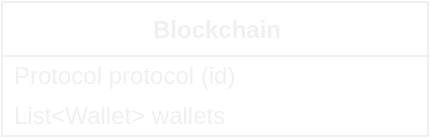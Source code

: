 <mxfile>
    <diagram id="BWYd3KJGAr017hdOrgJx" name="Model">
        <mxGraphModel dx="-3982" dy="-5148" grid="0" gridSize="10" guides="1" tooltips="1" connect="1" arrows="1" fold="1" page="1" pageScale="1" pageWidth="850" pageHeight="1100" math="0" shadow="0">
            <root>
                <mxCell id="0"/>
                <mxCell id="1" parent="0"/>
                <mxCell id="2" value="&lt;b&gt;Blockchain&lt;/b&gt;" style="swimlane;fontStyle=0;align=center;verticalAlign=top;childLayout=stackLayout;horizontal=1;startSize=27;horizontalStack=0;resizeParent=1;resizeParentMax=0;resizeLast=0;collapsible=0;marginBottom=0;html=1;labelBackgroundColor=none;fontColor=#F0F0F0;strokeColor=#F0F0F0;" parent="1" vertex="1">
                    <mxGeometry x="4287" y="5527" width="213" height="67" as="geometry"/>
                </mxCell>
                <mxCell id="4" value="Protocol protocol (id)" style="text;html=1;strokeColor=none;fillColor=none;align=left;verticalAlign=middle;spacingLeft=4;spacingRight=4;overflow=hidden;rotatable=0;points=[[0,0.5],[1,0.5]];portConstraint=eastwest;labelBackgroundColor=none;fontColor=#F0F0F0;" parent="2" vertex="1">
                    <mxGeometry y="27" width="213" height="20" as="geometry"/>
                </mxCell>
                <mxCell id="15" value="List&amp;lt;Wallet&amp;gt; wallets" style="text;html=1;strokeColor=none;fillColor=none;align=left;verticalAlign=middle;spacingLeft=4;spacingRight=4;overflow=hidden;rotatable=0;points=[[0,0.5],[1,0.5]];portConstraint=eastwest;labelBackgroundColor=none;fontColor=#F0F0F0;" parent="2" vertex="1">
                    <mxGeometry y="47" width="213" height="20" as="geometry"/>
                </mxCell>
            </root>
        </mxGraphModel>
    </diagram>
    <diagram id="Z8ve_i1k2ViZarEndNJg" name="Validation">
        <mxGraphModel dx="942" dy="352" grid="1" gridSize="10" guides="1" tooltips="1" connect="1" arrows="1" fold="1" page="1" pageScale="1" pageWidth="850" pageHeight="1100" math="0" shadow="0">
            <root>
                <mxCell id="gR1c2OEO8BX57OVhKf7L-0"/>
                <mxCell id="gR1c2OEO8BX57OVhKf7L-1" parent="gR1c2OEO8BX57OVhKf7L-0"/>
                <mxCell id="6rJMJEAZ7CnM76fzyQ4B-0" value="Wallet" style="swimlane;" parent="gR1c2OEO8BX57OVhKf7L-1" vertex="1">
                    <mxGeometry x="10" y="10" width="770" height="300" as="geometry"/>
                </mxCell>
                <mxCell id="6rJMJEAZ7CnM76fzyQ4B-1" value="WalletName" style="swimlane;fontStyle=0;childLayout=stackLayout;horizontal=1;startSize=30;horizontalStack=0;resizeParent=1;resizeParentMax=0;resizeLast=0;collapsible=1;marginBottom=0;" parent="6rJMJEAZ7CnM76fzyQ4B-0" vertex="1">
                    <mxGeometry x="10" y="40" width="390" height="60" as="geometry"/>
                </mxCell>
                <mxCell id="6rJMJEAZ7CnM76fzyQ4B-2" value="1 -  20 characters" style="text;strokeColor=none;fillColor=none;align=left;verticalAlign=middle;spacingLeft=4;spacingRight=4;overflow=hidden;points=[[0,0.5],[1,0.5]];portConstraint=eastwest;rotatable=0;" parent="6rJMJEAZ7CnM76fzyQ4B-1" vertex="1">
                    <mxGeometry y="30" width="390" height="30" as="geometry"/>
                </mxCell>
                <mxCell id="sxQhP49ARwDkgvrZOIdU-0" value="Base58" style="swimlane;fontStyle=0;childLayout=stackLayout;horizontal=1;startSize=30;horizontalStack=0;resizeParent=1;resizeParentMax=0;resizeLast=0;collapsible=1;marginBottom=0;" parent="6rJMJEAZ7CnM76fzyQ4B-0" vertex="1">
                    <mxGeometry x="10" y="110" width="390" height="60" as="geometry"/>
                </mxCell>
                <mxCell id="sxQhP49ARwDkgvrZOIdU-1" value="TBA" style="text;strokeColor=none;fillColor=none;align=left;verticalAlign=middle;spacingLeft=4;spacingRight=4;overflow=hidden;points=[[0,0.5],[1,0.5]];portConstraint=eastwest;rotatable=0;" parent="sxQhP49ARwDkgvrZOIdU-0" vertex="1">
                    <mxGeometry y="30" width="390" height="30" as="geometry"/>
                </mxCell>
            </root>
        </mxGraphModel>
    </diagram>
</mxfile>